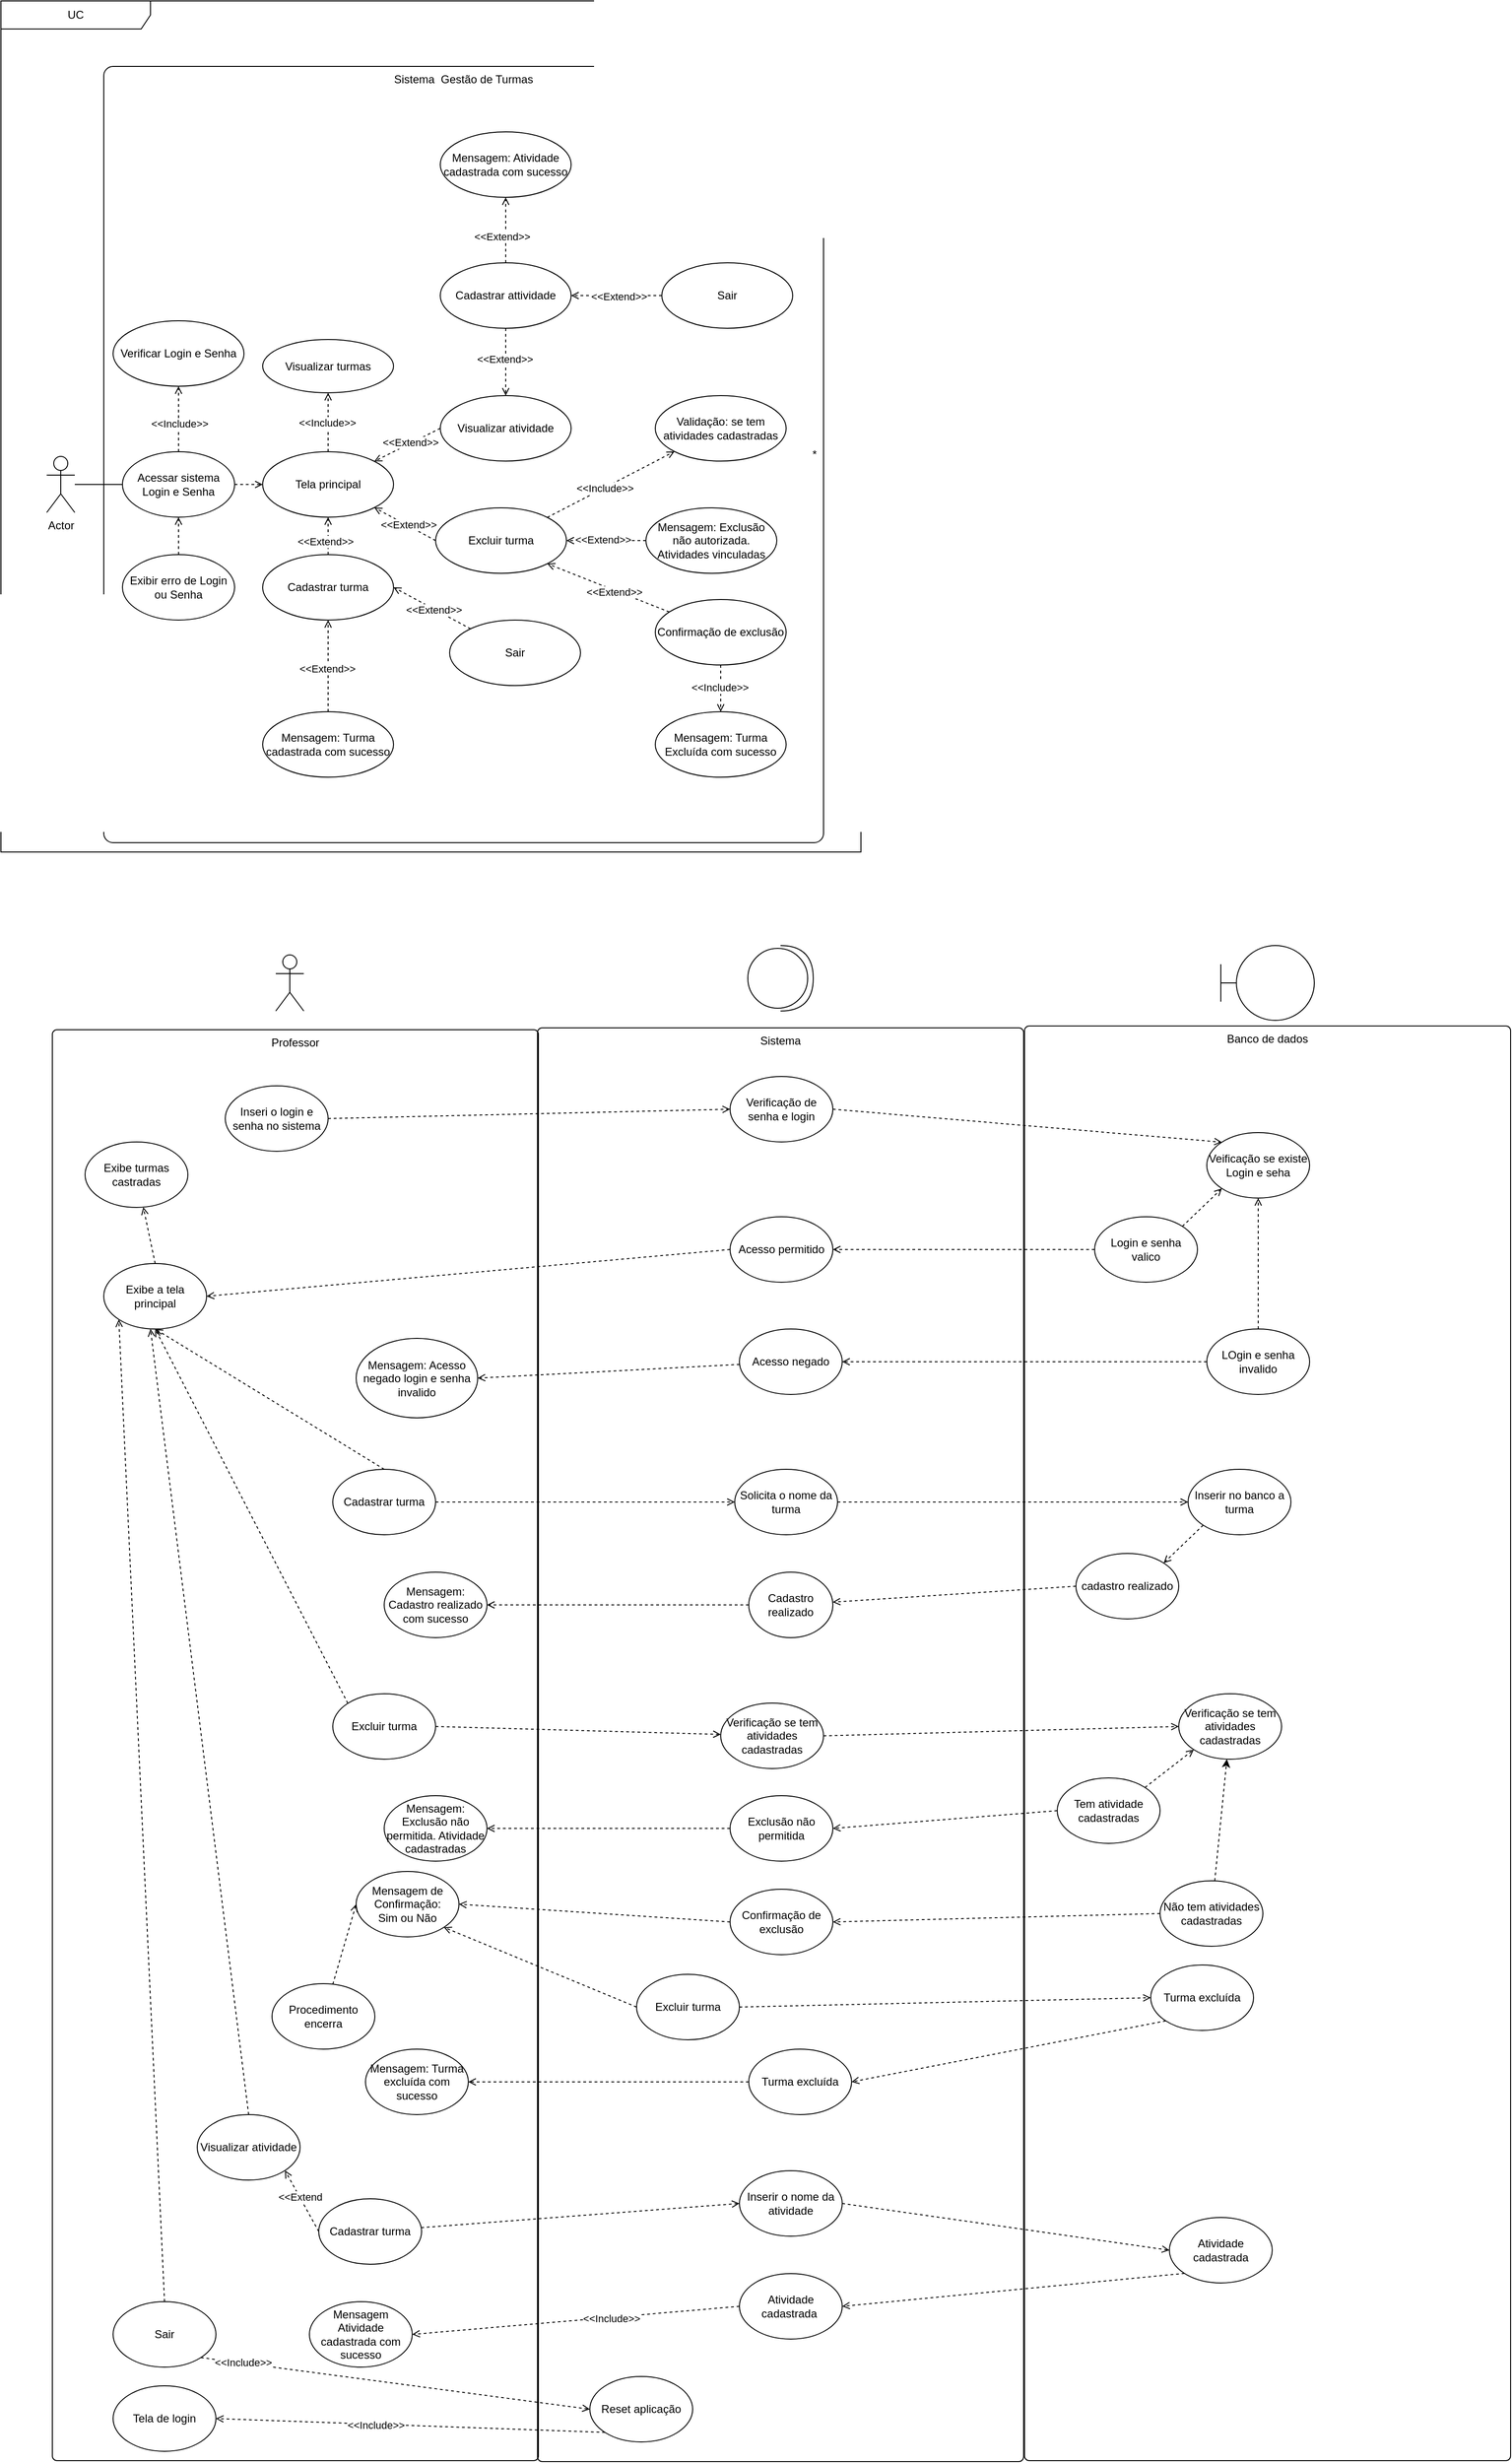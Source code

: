 <mxfile version="22.0.8" type="github">
  <diagram name="Página-1" id="u7Hc6gyW03ZUjITDWTW7">
    <mxGraphModel dx="1744" dy="2063" grid="1" gridSize="10" guides="1" tooltips="1" connect="1" arrows="1" fold="1" page="1" pageScale="1" pageWidth="827" pageHeight="1169" math="0" shadow="0">
      <root>
        <mxCell id="0" />
        <mxCell id="1" parent="0" />
        <mxCell id="E1CkLe8LOyWxwI6NriA1-34" style="edgeStyle=orthogonalEdgeStyle;rounded=0;orthogonalLoop=1;jettySize=auto;html=1;entryX=0;entryY=0.5;entryDx=0;entryDy=0;endArrow=none;endFill=0;" edge="1" parent="1" source="IyL5t4ntoVlGi_UBxoxS-1" target="IyL5t4ntoVlGi_UBxoxS-2">
          <mxGeometry relative="1" as="geometry" />
        </mxCell>
        <mxCell id="IyL5t4ntoVlGi_UBxoxS-1" value="Actor" style="shape=umlActor;verticalLabelPosition=bottom;verticalAlign=top;html=1;outlineConnect=0;" parent="1" vertex="1">
          <mxGeometry x="169" y="157" width="30" height="60" as="geometry" />
        </mxCell>
        <mxCell id="IyL5t4ntoVlGi_UBxoxS-4" style="rounded=0;orthogonalLoop=1;jettySize=auto;html=1;exitX=1;exitY=0.5;exitDx=0;exitDy=0;entryX=0;entryY=0.5;entryDx=0;entryDy=0;endArrow=open;endFill=0;dashed=1;" parent="1" source="IyL5t4ntoVlGi_UBxoxS-2" target="IyL5t4ntoVlGi_UBxoxS-3" edge="1">
          <mxGeometry relative="1" as="geometry" />
        </mxCell>
        <mxCell id="E1CkLe8LOyWxwI6NriA1-29" style="rounded=0;orthogonalLoop=1;jettySize=auto;html=1;exitX=0.5;exitY=0;exitDx=0;exitDy=0;entryX=0.5;entryY=1;entryDx=0;entryDy=0;dashed=1;endArrow=open;endFill=0;" edge="1" parent="1" source="IyL5t4ntoVlGi_UBxoxS-2" target="E1CkLe8LOyWxwI6NriA1-28">
          <mxGeometry relative="1" as="geometry" />
        </mxCell>
        <mxCell id="E1CkLe8LOyWxwI6NriA1-30" value="&amp;lt;&amp;lt;Include&amp;gt;&amp;gt;" style="edgeLabel;html=1;align=center;verticalAlign=middle;resizable=0;points=[];" vertex="1" connectable="0" parent="E1CkLe8LOyWxwI6NriA1-29">
          <mxGeometry x="-0.136" y="-1" relative="1" as="geometry">
            <mxPoint as="offset" />
          </mxGeometry>
        </mxCell>
        <mxCell id="IyL5t4ntoVlGi_UBxoxS-2" value="Acessar sistema&lt;br&gt;Login e Senha" style="ellipse;whiteSpace=wrap;html=1;" parent="1" vertex="1">
          <mxGeometry x="250" y="152" width="120" height="70" as="geometry" />
        </mxCell>
        <mxCell id="IyL5t4ntoVlGi_UBxoxS-6" style="edgeStyle=orthogonalEdgeStyle;rounded=0;orthogonalLoop=1;jettySize=auto;html=1;exitX=0.5;exitY=0;exitDx=0;exitDy=0;entryX=0.5;entryY=1;entryDx=0;entryDy=0;dashed=1;endArrow=open;endFill=0;" parent="1" source="IyL5t4ntoVlGi_UBxoxS-3" target="IyL5t4ntoVlGi_UBxoxS-5" edge="1">
          <mxGeometry relative="1" as="geometry" />
        </mxCell>
        <mxCell id="IyL5t4ntoVlGi_UBxoxS-7" value="&amp;lt;&amp;lt;Include&amp;gt;&amp;gt;" style="edgeLabel;html=1;align=center;verticalAlign=middle;resizable=0;points=[];" parent="IyL5t4ntoVlGi_UBxoxS-6" vertex="1" connectable="0">
          <mxGeometry y="1" relative="1" as="geometry">
            <mxPoint as="offset" />
          </mxGeometry>
        </mxCell>
        <mxCell id="IyL5t4ntoVlGi_UBxoxS-12" style="rounded=0;orthogonalLoop=1;jettySize=auto;html=1;entryX=0.5;entryY=1;entryDx=0;entryDy=0;dashed=1;endArrow=open;endFill=0;" parent="1" source="IyL5t4ntoVlGi_UBxoxS-11" target="IyL5t4ntoVlGi_UBxoxS-3" edge="1">
          <mxGeometry relative="1" as="geometry" />
        </mxCell>
        <mxCell id="IyL5t4ntoVlGi_UBxoxS-13" value="&amp;lt;&amp;lt;Extend&amp;gt;&amp;gt;" style="edgeLabel;html=1;align=center;verticalAlign=middle;resizable=0;points=[];" parent="IyL5t4ntoVlGi_UBxoxS-12" vertex="1" connectable="0">
          <mxGeometry x="-0.311" y="3" relative="1" as="geometry">
            <mxPoint as="offset" />
          </mxGeometry>
        </mxCell>
        <mxCell id="IyL5t4ntoVlGi_UBxoxS-3" value="Tela principal" style="ellipse;whiteSpace=wrap;html=1;" parent="1" vertex="1">
          <mxGeometry x="400" y="152" width="140" height="70" as="geometry" />
        </mxCell>
        <mxCell id="IyL5t4ntoVlGi_UBxoxS-5" value="Visualizar turmas" style="ellipse;whiteSpace=wrap;html=1;" parent="1" vertex="1">
          <mxGeometry x="400" y="32" width="140" height="57" as="geometry" />
        </mxCell>
        <mxCell id="IyL5t4ntoVlGi_UBxoxS-9" style="rounded=0;orthogonalLoop=1;jettySize=auto;html=1;exitX=0;exitY=0.5;exitDx=0;exitDy=0;entryX=1;entryY=0;entryDx=0;entryDy=0;dashed=1;endArrow=open;endFill=0;" parent="1" source="IyL5t4ntoVlGi_UBxoxS-8" target="IyL5t4ntoVlGi_UBxoxS-3" edge="1">
          <mxGeometry relative="1" as="geometry" />
        </mxCell>
        <mxCell id="IyL5t4ntoVlGi_UBxoxS-10" value="&amp;lt;&amp;lt;Extend&amp;gt;&amp;gt;" style="edgeLabel;html=1;align=center;verticalAlign=middle;resizable=0;points=[];" parent="IyL5t4ntoVlGi_UBxoxS-9" vertex="1" connectable="0">
          <mxGeometry x="-0.083" y="-1" relative="1" as="geometry">
            <mxPoint as="offset" />
          </mxGeometry>
        </mxCell>
        <mxCell id="IyL5t4ntoVlGi_UBxoxS-8" value="Visualizar atividade" style="ellipse;whiteSpace=wrap;html=1;" parent="1" vertex="1">
          <mxGeometry x="590" y="92" width="140" height="70" as="geometry" />
        </mxCell>
        <mxCell id="IyL5t4ntoVlGi_UBxoxS-11" value="Cadastrar turma" style="ellipse;whiteSpace=wrap;html=1;" parent="1" vertex="1">
          <mxGeometry x="400" y="262" width="140" height="70" as="geometry" />
        </mxCell>
        <mxCell id="E1CkLe8LOyWxwI6NriA1-26" style="rounded=0;orthogonalLoop=1;jettySize=auto;html=1;exitX=1;exitY=0;exitDx=0;exitDy=0;entryX=0;entryY=1;entryDx=0;entryDy=0;dashed=1;endArrow=open;endFill=0;" edge="1" parent="1" source="IyL5t4ntoVlGi_UBxoxS-14" target="IyL5t4ntoVlGi_UBxoxS-20">
          <mxGeometry relative="1" as="geometry" />
        </mxCell>
        <mxCell id="E1CkLe8LOyWxwI6NriA1-27" value="&amp;lt;&amp;lt;Include&amp;gt;&amp;gt;" style="edgeLabel;html=1;align=center;verticalAlign=middle;resizable=0;points=[];" vertex="1" connectable="0" parent="E1CkLe8LOyWxwI6NriA1-26">
          <mxGeometry x="-0.108" relative="1" as="geometry">
            <mxPoint as="offset" />
          </mxGeometry>
        </mxCell>
        <mxCell id="IyL5t4ntoVlGi_UBxoxS-14" value="Excluir turma" style="ellipse;whiteSpace=wrap;html=1;" parent="1" vertex="1">
          <mxGeometry x="585" y="212" width="140" height="70" as="geometry" />
        </mxCell>
        <mxCell id="IyL5t4ntoVlGi_UBxoxS-15" style="rounded=0;orthogonalLoop=1;jettySize=auto;html=1;exitX=0;exitY=0.5;exitDx=0;exitDy=0;entryX=1;entryY=1;entryDx=0;entryDy=0;dashed=1;endArrow=open;endFill=0;" parent="1" source="IyL5t4ntoVlGi_UBxoxS-14" target="IyL5t4ntoVlGi_UBxoxS-3" edge="1">
          <mxGeometry relative="1" as="geometry">
            <mxPoint x="751" y="292" as="sourcePoint" />
            <mxPoint x="589" y="332" as="targetPoint" />
          </mxGeometry>
        </mxCell>
        <mxCell id="IyL5t4ntoVlGi_UBxoxS-16" value="&amp;lt;&amp;lt;Extend&amp;gt;&amp;gt;" style="edgeLabel;html=1;align=center;verticalAlign=middle;resizable=0;points=[];" parent="IyL5t4ntoVlGi_UBxoxS-15" vertex="1" connectable="0">
          <mxGeometry x="-0.083" y="-1" relative="1" as="geometry">
            <mxPoint as="offset" />
          </mxGeometry>
        </mxCell>
        <mxCell id="IyL5t4ntoVlGi_UBxoxS-17" value="Cadastrar attividade" style="ellipse;whiteSpace=wrap;html=1;" parent="1" vertex="1">
          <mxGeometry x="590" y="-50" width="140" height="70" as="geometry" />
        </mxCell>
        <mxCell id="IyL5t4ntoVlGi_UBxoxS-18" style="rounded=0;orthogonalLoop=1;jettySize=auto;html=1;exitX=0.5;exitY=1;exitDx=0;exitDy=0;entryX=0.5;entryY=0;entryDx=0;entryDy=0;dashed=1;endArrow=open;endFill=0;" parent="1" source="IyL5t4ntoVlGi_UBxoxS-17" target="IyL5t4ntoVlGi_UBxoxS-8" edge="1">
          <mxGeometry relative="1" as="geometry">
            <mxPoint x="861" y="152" as="sourcePoint" />
            <mxPoint x="720" y="207" as="targetPoint" />
          </mxGeometry>
        </mxCell>
        <mxCell id="IyL5t4ntoVlGi_UBxoxS-19" value="&amp;lt;&amp;lt;Extend&amp;gt;&amp;gt;" style="edgeLabel;html=1;align=center;verticalAlign=middle;resizable=0;points=[];" parent="IyL5t4ntoVlGi_UBxoxS-18" vertex="1" connectable="0">
          <mxGeometry x="-0.083" y="-1" relative="1" as="geometry">
            <mxPoint as="offset" />
          </mxGeometry>
        </mxCell>
        <mxCell id="IyL5t4ntoVlGi_UBxoxS-20" value="Validação: se tem atividades cadastradas" style="ellipse;whiteSpace=wrap;html=1;" parent="1" vertex="1">
          <mxGeometry x="820" y="92" width="140" height="70" as="geometry" />
        </mxCell>
        <mxCell id="IyL5t4ntoVlGi_UBxoxS-24" style="rounded=0;orthogonalLoop=1;jettySize=auto;html=1;exitX=0;exitY=0.5;exitDx=0;exitDy=0;entryX=1;entryY=0.5;entryDx=0;entryDy=0;dashed=1;endArrow=open;endFill=0;" parent="1" source="IyL5t4ntoVlGi_UBxoxS-23" target="IyL5t4ntoVlGi_UBxoxS-14" edge="1">
          <mxGeometry relative="1" as="geometry" />
        </mxCell>
        <mxCell id="IyL5t4ntoVlGi_UBxoxS-25" value="&amp;lt;&amp;lt;Extend&amp;gt;&amp;gt;" style="edgeLabel;html=1;align=center;verticalAlign=middle;resizable=0;points=[];" parent="IyL5t4ntoVlGi_UBxoxS-24" vertex="1" connectable="0">
          <mxGeometry x="0.091" y="-1" relative="1" as="geometry">
            <mxPoint as="offset" />
          </mxGeometry>
        </mxCell>
        <mxCell id="IyL5t4ntoVlGi_UBxoxS-23" value="Mensagem: Exclusão não autorizada. Atividades vinculadas" style="ellipse;whiteSpace=wrap;html=1;" parent="1" vertex="1">
          <mxGeometry x="810" y="212" width="140" height="70" as="geometry" />
        </mxCell>
        <mxCell id="IyL5t4ntoVlGi_UBxoxS-27" style="rounded=0;orthogonalLoop=1;jettySize=auto;html=1;entryX=1;entryY=1;entryDx=0;entryDy=0;dashed=1;endArrow=open;endFill=0;" parent="1" source="IyL5t4ntoVlGi_UBxoxS-26" target="IyL5t4ntoVlGi_UBxoxS-14" edge="1">
          <mxGeometry relative="1" as="geometry" />
        </mxCell>
        <mxCell id="IyL5t4ntoVlGi_UBxoxS-28" value="&amp;lt;&amp;lt;Extend&amp;gt;&amp;gt;" style="edgeLabel;html=1;align=center;verticalAlign=middle;resizable=0;points=[];" parent="IyL5t4ntoVlGi_UBxoxS-27" vertex="1" connectable="0">
          <mxGeometry x="-0.11" y="2" relative="1" as="geometry">
            <mxPoint as="offset" />
          </mxGeometry>
        </mxCell>
        <mxCell id="E1CkLe8LOyWxwI6NriA1-22" style="rounded=0;orthogonalLoop=1;jettySize=auto;html=1;exitX=0.5;exitY=1;exitDx=0;exitDy=0;entryX=0.5;entryY=0;entryDx=0;entryDy=0;dashed=1;endArrow=open;endFill=0;" edge="1" parent="1" source="IyL5t4ntoVlGi_UBxoxS-26" target="E1CkLe8LOyWxwI6NriA1-21">
          <mxGeometry relative="1" as="geometry" />
        </mxCell>
        <mxCell id="E1CkLe8LOyWxwI6NriA1-23" value="&amp;lt;&amp;lt;Include&amp;gt;&amp;gt;" style="edgeLabel;html=1;align=center;verticalAlign=middle;resizable=0;points=[];" vertex="1" connectable="0" parent="E1CkLe8LOyWxwI6NriA1-22">
          <mxGeometry x="-0.069" y="-1" relative="1" as="geometry">
            <mxPoint as="offset" />
          </mxGeometry>
        </mxCell>
        <mxCell id="IyL5t4ntoVlGi_UBxoxS-26" value="Confirmação de exclusão" style="ellipse;whiteSpace=wrap;html=1;" parent="1" vertex="1">
          <mxGeometry x="820" y="310" width="140" height="70" as="geometry" />
        </mxCell>
        <mxCell id="IyL5t4ntoVlGi_UBxoxS-29" value="Professor" style="html=1;align=center;verticalAlign=top;rounded=1;absoluteArcSize=1;arcSize=10;dashed=0;whiteSpace=wrap;gradientColor=none;fillColor=none;" parent="1" vertex="1">
          <mxGeometry x="175" y="770" width="520" height="1530" as="geometry" />
        </mxCell>
        <mxCell id="IyL5t4ntoVlGi_UBxoxS-30" value="Sistema" style="html=1;align=center;verticalAlign=top;rounded=1;absoluteArcSize=1;arcSize=10;dashed=0;whiteSpace=wrap;gradientColor=none;fillColor=none;" parent="1" vertex="1">
          <mxGeometry x="694" y="768" width="520" height="1533" as="geometry" />
        </mxCell>
        <mxCell id="IyL5t4ntoVlGi_UBxoxS-31" value="Banco de dados" style="html=1;align=center;verticalAlign=top;rounded=1;absoluteArcSize=1;arcSize=10;dashed=0;whiteSpace=wrap;gradientColor=none;fillColor=none;" parent="1" vertex="1">
          <mxGeometry x="1215" y="766" width="520" height="1534" as="geometry" />
        </mxCell>
        <mxCell id="IyL5t4ntoVlGi_UBxoxS-35" style="rounded=0;orthogonalLoop=1;jettySize=auto;html=1;exitX=1;exitY=0.5;exitDx=0;exitDy=0;entryX=0;entryY=0.5;entryDx=0;entryDy=0;endArrow=open;endFill=0;dashed=1;" parent="1" source="IyL5t4ntoVlGi_UBxoxS-32" target="IyL5t4ntoVlGi_UBxoxS-33" edge="1">
          <mxGeometry relative="1" as="geometry" />
        </mxCell>
        <mxCell id="IyL5t4ntoVlGi_UBxoxS-32" value="Inseri o login e senha no sistema" style="ellipse;whiteSpace=wrap;html=1;" parent="1" vertex="1">
          <mxGeometry x="360" y="830" width="110" height="70" as="geometry" />
        </mxCell>
        <mxCell id="IyL5t4ntoVlGi_UBxoxS-36" style="rounded=0;orthogonalLoop=1;jettySize=auto;html=1;exitX=1;exitY=0.5;exitDx=0;exitDy=0;entryX=0;entryY=0;entryDx=0;entryDy=0;dashed=1;endArrow=open;endFill=0;" parent="1" source="IyL5t4ntoVlGi_UBxoxS-33" target="IyL5t4ntoVlGi_UBxoxS-34" edge="1">
          <mxGeometry relative="1" as="geometry" />
        </mxCell>
        <mxCell id="IyL5t4ntoVlGi_UBxoxS-33" value="Verificação de senha e login" style="ellipse;whiteSpace=wrap;html=1;" parent="1" vertex="1">
          <mxGeometry x="900" y="820" width="110" height="70" as="geometry" />
        </mxCell>
        <mxCell id="IyL5t4ntoVlGi_UBxoxS-38" style="rounded=0;orthogonalLoop=1;jettySize=auto;html=1;exitX=0;exitY=0.5;exitDx=0;exitDy=0;entryX=1;entryY=0.5;entryDx=0;entryDy=0;dashed=1;endArrow=open;endFill=0;" parent="1" source="IyL5t4ntoVlGi_UBxoxS-41" target="IyL5t4ntoVlGi_UBxoxS-37" edge="1">
          <mxGeometry relative="1" as="geometry" />
        </mxCell>
        <mxCell id="IyL5t4ntoVlGi_UBxoxS-34" value="Veificação se existe Login e seha" style="ellipse;whiteSpace=wrap;html=1;" parent="1" vertex="1">
          <mxGeometry x="1410" y="880" width="110" height="70" as="geometry" />
        </mxCell>
        <mxCell id="IyL5t4ntoVlGi_UBxoxS-40" style="rounded=0;orthogonalLoop=1;jettySize=auto;html=1;exitX=0;exitY=0.5;exitDx=0;exitDy=0;entryX=1;entryY=0.5;entryDx=0;entryDy=0;dashed=1;endArrow=open;endFill=0;" parent="1" source="IyL5t4ntoVlGi_UBxoxS-37" target="IyL5t4ntoVlGi_UBxoxS-39" edge="1">
          <mxGeometry relative="1" as="geometry" />
        </mxCell>
        <mxCell id="IyL5t4ntoVlGi_UBxoxS-37" value="Acesso permitido" style="ellipse;whiteSpace=wrap;html=1;" parent="1" vertex="1">
          <mxGeometry x="900" y="970" width="110" height="70" as="geometry" />
        </mxCell>
        <mxCell id="IyL5t4ntoVlGi_UBxoxS-53" style="rounded=0;orthogonalLoop=1;jettySize=auto;html=1;exitX=0.5;exitY=0;exitDx=0;exitDy=0;dashed=1;endArrow=open;endFill=0;" parent="1" source="IyL5t4ntoVlGi_UBxoxS-39" target="IyL5t4ntoVlGi_UBxoxS-52" edge="1">
          <mxGeometry relative="1" as="geometry" />
        </mxCell>
        <mxCell id="IyL5t4ntoVlGi_UBxoxS-39" value="Exibe a tela principal&lt;br&gt;" style="ellipse;whiteSpace=wrap;html=1;" parent="1" vertex="1">
          <mxGeometry x="230" y="1020" width="110" height="70" as="geometry" />
        </mxCell>
        <mxCell id="IyL5t4ntoVlGi_UBxoxS-44" style="rounded=0;orthogonalLoop=1;jettySize=auto;html=1;exitX=1;exitY=0;exitDx=0;exitDy=0;entryX=0;entryY=1;entryDx=0;entryDy=0;dashed=1;endArrow=open;endFill=0;" parent="1" source="IyL5t4ntoVlGi_UBxoxS-41" target="IyL5t4ntoVlGi_UBxoxS-34" edge="1">
          <mxGeometry relative="1" as="geometry" />
        </mxCell>
        <mxCell id="IyL5t4ntoVlGi_UBxoxS-41" value="Login e senha valico" style="ellipse;whiteSpace=wrap;html=1;" parent="1" vertex="1">
          <mxGeometry x="1290" y="970" width="110" height="70" as="geometry" />
        </mxCell>
        <mxCell id="IyL5t4ntoVlGi_UBxoxS-43" style="rounded=0;orthogonalLoop=1;jettySize=auto;html=1;entryX=0.5;entryY=1;entryDx=0;entryDy=0;endArrow=open;endFill=0;dashed=1;" parent="1" source="IyL5t4ntoVlGi_UBxoxS-42" target="IyL5t4ntoVlGi_UBxoxS-34" edge="1">
          <mxGeometry relative="1" as="geometry" />
        </mxCell>
        <mxCell id="IyL5t4ntoVlGi_UBxoxS-46" style="rounded=0;orthogonalLoop=1;jettySize=auto;html=1;exitX=0;exitY=0.5;exitDx=0;exitDy=0;entryX=1;entryY=0.5;entryDx=0;entryDy=0;dashed=1;endArrow=open;endFill=0;" parent="1" source="IyL5t4ntoVlGi_UBxoxS-42" target="IyL5t4ntoVlGi_UBxoxS-45" edge="1">
          <mxGeometry relative="1" as="geometry" />
        </mxCell>
        <mxCell id="IyL5t4ntoVlGi_UBxoxS-42" value="LOgin e senha invalido" style="ellipse;whiteSpace=wrap;html=1;" parent="1" vertex="1">
          <mxGeometry x="1410" y="1090" width="110" height="70" as="geometry" />
        </mxCell>
        <mxCell id="IyL5t4ntoVlGi_UBxoxS-48" style="rounded=0;orthogonalLoop=1;jettySize=auto;html=1;entryX=1;entryY=0.5;entryDx=0;entryDy=0;endArrow=open;endFill=0;dashed=1;" parent="1" source="IyL5t4ntoVlGi_UBxoxS-45" target="IyL5t4ntoVlGi_UBxoxS-47" edge="1">
          <mxGeometry relative="1" as="geometry" />
        </mxCell>
        <mxCell id="IyL5t4ntoVlGi_UBxoxS-45" value="Acesso negado" style="ellipse;whiteSpace=wrap;html=1;" parent="1" vertex="1">
          <mxGeometry x="910" y="1090" width="110" height="70" as="geometry" />
        </mxCell>
        <mxCell id="IyL5t4ntoVlGi_UBxoxS-47" value="Mensagem: Acesso negado login e senha invalido" style="ellipse;whiteSpace=wrap;html=1;" parent="1" vertex="1">
          <mxGeometry x="500" y="1100" width="130" height="85" as="geometry" />
        </mxCell>
        <mxCell id="IyL5t4ntoVlGi_UBxoxS-51" style="rounded=0;orthogonalLoop=1;jettySize=auto;html=1;exitX=0.5;exitY=0;exitDx=0;exitDy=0;entryX=0.5;entryY=1;entryDx=0;entryDy=0;dashed=1;endArrow=open;endFill=0;" parent="1" source="IyL5t4ntoVlGi_UBxoxS-49" target="IyL5t4ntoVlGi_UBxoxS-39" edge="1">
          <mxGeometry relative="1" as="geometry" />
        </mxCell>
        <mxCell id="IyL5t4ntoVlGi_UBxoxS-56" style="rounded=0;orthogonalLoop=1;jettySize=auto;html=1;exitX=1;exitY=0.5;exitDx=0;exitDy=0;entryX=0;entryY=0.5;entryDx=0;entryDy=0;dashed=1;endArrow=open;endFill=0;" parent="1" source="IyL5t4ntoVlGi_UBxoxS-49" target="IyL5t4ntoVlGi_UBxoxS-54" edge="1">
          <mxGeometry relative="1" as="geometry" />
        </mxCell>
        <mxCell id="IyL5t4ntoVlGi_UBxoxS-49" value="Cadastrar turma" style="ellipse;whiteSpace=wrap;html=1;" parent="1" vertex="1">
          <mxGeometry x="475" y="1240" width="110" height="70" as="geometry" />
        </mxCell>
        <mxCell id="IyL5t4ntoVlGi_UBxoxS-52" value="Exibe turmas castradas" style="ellipse;whiteSpace=wrap;html=1;" parent="1" vertex="1">
          <mxGeometry x="210" y="890" width="110" height="70" as="geometry" />
        </mxCell>
        <mxCell id="IyL5t4ntoVlGi_UBxoxS-57" style="rounded=0;orthogonalLoop=1;jettySize=auto;html=1;entryX=0;entryY=0.5;entryDx=0;entryDy=0;endArrow=open;endFill=0;dashed=1;" parent="1" source="IyL5t4ntoVlGi_UBxoxS-54" target="IyL5t4ntoVlGi_UBxoxS-55" edge="1">
          <mxGeometry relative="1" as="geometry" />
        </mxCell>
        <mxCell id="IyL5t4ntoVlGi_UBxoxS-54" value="Solicita o nome da turma" style="ellipse;whiteSpace=wrap;html=1;" parent="1" vertex="1">
          <mxGeometry x="905" y="1240" width="110" height="70" as="geometry" />
        </mxCell>
        <mxCell id="IyL5t4ntoVlGi_UBxoxS-60" style="rounded=0;orthogonalLoop=1;jettySize=auto;html=1;exitX=0;exitY=1;exitDx=0;exitDy=0;entryX=1;entryY=0;entryDx=0;entryDy=0;endArrow=open;endFill=0;dashed=1;" parent="1" source="IyL5t4ntoVlGi_UBxoxS-55" target="IyL5t4ntoVlGi_UBxoxS-58" edge="1">
          <mxGeometry relative="1" as="geometry" />
        </mxCell>
        <mxCell id="IyL5t4ntoVlGi_UBxoxS-55" value="Inserir no banco a turma" style="ellipse;whiteSpace=wrap;html=1;" parent="1" vertex="1">
          <mxGeometry x="1390" y="1240" width="110" height="70" as="geometry" />
        </mxCell>
        <mxCell id="IyL5t4ntoVlGi_UBxoxS-62" style="rounded=0;orthogonalLoop=1;jettySize=auto;html=1;exitX=0;exitY=0.5;exitDx=0;exitDy=0;dashed=1;endArrow=open;endFill=0;" parent="1" source="IyL5t4ntoVlGi_UBxoxS-58" target="IyL5t4ntoVlGi_UBxoxS-61" edge="1">
          <mxGeometry relative="1" as="geometry" />
        </mxCell>
        <mxCell id="IyL5t4ntoVlGi_UBxoxS-58" value="cadastro realizado" style="ellipse;whiteSpace=wrap;html=1;" parent="1" vertex="1">
          <mxGeometry x="1270" y="1330" width="110" height="70" as="geometry" />
        </mxCell>
        <mxCell id="IyL5t4ntoVlGi_UBxoxS-64" style="rounded=0;orthogonalLoop=1;jettySize=auto;html=1;entryX=1;entryY=0.5;entryDx=0;entryDy=0;dashed=1;endArrow=open;endFill=0;" parent="1" source="IyL5t4ntoVlGi_UBxoxS-61" target="IyL5t4ntoVlGi_UBxoxS-63" edge="1">
          <mxGeometry relative="1" as="geometry" />
        </mxCell>
        <mxCell id="IyL5t4ntoVlGi_UBxoxS-61" value="Cadastro realizado" style="ellipse;whiteSpace=wrap;html=1;" parent="1" vertex="1">
          <mxGeometry x="920" y="1350" width="90" height="70" as="geometry" />
        </mxCell>
        <mxCell id="IyL5t4ntoVlGi_UBxoxS-63" value="Mensagem: Cadastro realizado com sucesso" style="ellipse;whiteSpace=wrap;html=1;" parent="1" vertex="1">
          <mxGeometry x="530" y="1350" width="110" height="70" as="geometry" />
        </mxCell>
        <mxCell id="IyL5t4ntoVlGi_UBxoxS-66" style="rounded=0;orthogonalLoop=1;jettySize=auto;html=1;exitX=0;exitY=0;exitDx=0;exitDy=0;entryX=0.5;entryY=1;entryDx=0;entryDy=0;dashed=1;endArrow=open;endFill=0;" parent="1" source="IyL5t4ntoVlGi_UBxoxS-65" target="IyL5t4ntoVlGi_UBxoxS-39" edge="1">
          <mxGeometry relative="1" as="geometry" />
        </mxCell>
        <mxCell id="IyL5t4ntoVlGi_UBxoxS-69" style="rounded=0;orthogonalLoop=1;jettySize=auto;html=1;exitX=1;exitY=0.5;exitDx=0;exitDy=0;dashed=1;endArrow=open;endFill=0;" parent="1" source="IyL5t4ntoVlGi_UBxoxS-65" target="IyL5t4ntoVlGi_UBxoxS-68" edge="1">
          <mxGeometry relative="1" as="geometry" />
        </mxCell>
        <mxCell id="IyL5t4ntoVlGi_UBxoxS-65" value="Excluir turma" style="ellipse;whiteSpace=wrap;html=1;" parent="1" vertex="1">
          <mxGeometry x="475" y="1480" width="110" height="70" as="geometry" />
        </mxCell>
        <mxCell id="IyL5t4ntoVlGi_UBxoxS-72" style="rounded=0;orthogonalLoop=1;jettySize=auto;html=1;exitX=1;exitY=0.5;exitDx=0;exitDy=0;entryX=0;entryY=0.5;entryDx=0;entryDy=0;dashed=1;endArrow=open;endFill=0;" parent="1" source="IyL5t4ntoVlGi_UBxoxS-68" target="IyL5t4ntoVlGi_UBxoxS-71" edge="1">
          <mxGeometry relative="1" as="geometry" />
        </mxCell>
        <mxCell id="IyL5t4ntoVlGi_UBxoxS-68" value="Verificação se tem atividades cadastradas" style="ellipse;whiteSpace=wrap;html=1;" parent="1" vertex="1">
          <mxGeometry x="890" y="1490" width="110" height="70" as="geometry" />
        </mxCell>
        <mxCell id="IyL5t4ntoVlGi_UBxoxS-71" value="Verificação se tem atividades cadastradas" style="ellipse;whiteSpace=wrap;html=1;" parent="1" vertex="1">
          <mxGeometry x="1380" y="1480" width="110" height="70" as="geometry" />
        </mxCell>
        <mxCell id="IyL5t4ntoVlGi_UBxoxS-77" style="rounded=0;orthogonalLoop=1;jettySize=auto;html=1;dashed=1;" parent="1" source="IyL5t4ntoVlGi_UBxoxS-73" target="IyL5t4ntoVlGi_UBxoxS-71" edge="1">
          <mxGeometry relative="1" as="geometry" />
        </mxCell>
        <mxCell id="IyL5t4ntoVlGi_UBxoxS-83" style="rounded=0;orthogonalLoop=1;jettySize=auto;html=1;exitX=0;exitY=0.5;exitDx=0;exitDy=0;entryX=1;entryY=0.5;entryDx=0;entryDy=0;dashed=1;endArrow=open;endFill=0;" parent="1" source="IyL5t4ntoVlGi_UBxoxS-73" target="IyL5t4ntoVlGi_UBxoxS-82" edge="1">
          <mxGeometry relative="1" as="geometry" />
        </mxCell>
        <mxCell id="IyL5t4ntoVlGi_UBxoxS-73" value="Não tem atividades cadastradas" style="ellipse;whiteSpace=wrap;html=1;" parent="1" vertex="1">
          <mxGeometry x="1360" y="1680" width="110" height="70" as="geometry" />
        </mxCell>
        <mxCell id="IyL5t4ntoVlGi_UBxoxS-76" style="rounded=0;orthogonalLoop=1;jettySize=auto;html=1;exitX=1;exitY=0;exitDx=0;exitDy=0;entryX=0;entryY=1;entryDx=0;entryDy=0;dashed=1;endArrow=open;endFill=0;" parent="1" source="IyL5t4ntoVlGi_UBxoxS-74" target="IyL5t4ntoVlGi_UBxoxS-71" edge="1">
          <mxGeometry relative="1" as="geometry" />
        </mxCell>
        <mxCell id="IyL5t4ntoVlGi_UBxoxS-79" style="rounded=0;orthogonalLoop=1;jettySize=auto;html=1;exitX=0;exitY=0.5;exitDx=0;exitDy=0;entryX=1;entryY=0.5;entryDx=0;entryDy=0;dashed=1;endArrow=open;endFill=0;" parent="1" source="IyL5t4ntoVlGi_UBxoxS-74" target="IyL5t4ntoVlGi_UBxoxS-78" edge="1">
          <mxGeometry relative="1" as="geometry" />
        </mxCell>
        <mxCell id="IyL5t4ntoVlGi_UBxoxS-74" value="Tem atividade cadastradas" style="ellipse;whiteSpace=wrap;html=1;" parent="1" vertex="1">
          <mxGeometry x="1250" y="1570" width="110" height="70" as="geometry" />
        </mxCell>
        <mxCell id="IyL5t4ntoVlGi_UBxoxS-81" style="rounded=0;orthogonalLoop=1;jettySize=auto;html=1;exitX=0;exitY=0.5;exitDx=0;exitDy=0;entryX=1;entryY=0.5;entryDx=0;entryDy=0;dashed=1;endArrow=open;endFill=0;" parent="1" source="IyL5t4ntoVlGi_UBxoxS-78" target="IyL5t4ntoVlGi_UBxoxS-80" edge="1">
          <mxGeometry relative="1" as="geometry" />
        </mxCell>
        <mxCell id="IyL5t4ntoVlGi_UBxoxS-78" value="Exclusão não permitida" style="ellipse;whiteSpace=wrap;html=1;" parent="1" vertex="1">
          <mxGeometry x="900" y="1589" width="110" height="70" as="geometry" />
        </mxCell>
        <mxCell id="IyL5t4ntoVlGi_UBxoxS-80" value="Mensagem: Exclusão não permitida. Atividade cadastradas" style="ellipse;whiteSpace=wrap;html=1;" parent="1" vertex="1">
          <mxGeometry x="530" y="1589" width="110" height="70" as="geometry" />
        </mxCell>
        <mxCell id="IyL5t4ntoVlGi_UBxoxS-98" style="rounded=0;orthogonalLoop=1;jettySize=auto;html=1;exitX=0;exitY=0.5;exitDx=0;exitDy=0;entryX=1;entryY=0.5;entryDx=0;entryDy=0;dashed=1;endArrow=open;endFill=0;" parent="1" source="IyL5t4ntoVlGi_UBxoxS-82" target="IyL5t4ntoVlGi_UBxoxS-84" edge="1">
          <mxGeometry relative="1" as="geometry" />
        </mxCell>
        <mxCell id="IyL5t4ntoVlGi_UBxoxS-82" value="Confirmação de exclusão" style="ellipse;whiteSpace=wrap;html=1;" parent="1" vertex="1">
          <mxGeometry x="900" y="1689" width="110" height="70" as="geometry" />
        </mxCell>
        <mxCell id="IyL5t4ntoVlGi_UBxoxS-84" value="Mensagem de Confirmação:&lt;br&gt;Sim ou Não" style="ellipse;whiteSpace=wrap;html=1;" parent="1" vertex="1">
          <mxGeometry x="500" y="1670" width="110" height="70" as="geometry" />
        </mxCell>
        <mxCell id="IyL5t4ntoVlGi_UBxoxS-87" style="rounded=0;orthogonalLoop=1;jettySize=auto;html=1;entryX=0;entryY=0.5;entryDx=0;entryDy=0;endArrow=open;endFill=0;dashed=1;" parent="1" source="IyL5t4ntoVlGi_UBxoxS-86" target="IyL5t4ntoVlGi_UBxoxS-84" edge="1">
          <mxGeometry relative="1" as="geometry" />
        </mxCell>
        <mxCell id="IyL5t4ntoVlGi_UBxoxS-86" value="Procedimento encerra" style="ellipse;whiteSpace=wrap;html=1;" parent="1" vertex="1">
          <mxGeometry x="410" y="1790" width="110" height="70" as="geometry" />
        </mxCell>
        <mxCell id="IyL5t4ntoVlGi_UBxoxS-93" style="rounded=0;orthogonalLoop=1;jettySize=auto;html=1;exitX=1;exitY=0.5;exitDx=0;exitDy=0;entryX=0;entryY=0.5;entryDx=0;entryDy=0;dashed=1;endArrow=open;endFill=0;" parent="1" source="IyL5t4ntoVlGi_UBxoxS-88" target="IyL5t4ntoVlGi_UBxoxS-91" edge="1">
          <mxGeometry relative="1" as="geometry" />
        </mxCell>
        <mxCell id="IyL5t4ntoVlGi_UBxoxS-99" style="rounded=0;orthogonalLoop=1;jettySize=auto;html=1;exitX=0;exitY=0.5;exitDx=0;exitDy=0;entryX=1;entryY=1;entryDx=0;entryDy=0;endArrow=open;endFill=0;dashed=1;" parent="1" source="IyL5t4ntoVlGi_UBxoxS-88" target="IyL5t4ntoVlGi_UBxoxS-84" edge="1">
          <mxGeometry relative="1" as="geometry" />
        </mxCell>
        <mxCell id="IyL5t4ntoVlGi_UBxoxS-88" value="Excluir turma" style="ellipse;whiteSpace=wrap;html=1;" parent="1" vertex="1">
          <mxGeometry x="800" y="1780" width="110" height="70" as="geometry" />
        </mxCell>
        <mxCell id="IyL5t4ntoVlGi_UBxoxS-95" style="rounded=0;orthogonalLoop=1;jettySize=auto;html=1;exitX=0;exitY=1;exitDx=0;exitDy=0;entryX=1;entryY=0.5;entryDx=0;entryDy=0;endArrow=open;endFill=0;dashed=1;" parent="1" source="IyL5t4ntoVlGi_UBxoxS-91" target="IyL5t4ntoVlGi_UBxoxS-94" edge="1">
          <mxGeometry relative="1" as="geometry" />
        </mxCell>
        <mxCell id="IyL5t4ntoVlGi_UBxoxS-91" value="Turma excluída" style="ellipse;whiteSpace=wrap;html=1;" parent="1" vertex="1">
          <mxGeometry x="1350" y="1770" width="110" height="70" as="geometry" />
        </mxCell>
        <mxCell id="IyL5t4ntoVlGi_UBxoxS-97" style="rounded=0;orthogonalLoop=1;jettySize=auto;html=1;exitX=0;exitY=0.5;exitDx=0;exitDy=0;entryX=1;entryY=0.5;entryDx=0;entryDy=0;dashed=1;endArrow=open;endFill=0;" parent="1" source="IyL5t4ntoVlGi_UBxoxS-94" target="IyL5t4ntoVlGi_UBxoxS-96" edge="1">
          <mxGeometry relative="1" as="geometry" />
        </mxCell>
        <mxCell id="IyL5t4ntoVlGi_UBxoxS-94" value="Turma excluída" style="ellipse;whiteSpace=wrap;html=1;" parent="1" vertex="1">
          <mxGeometry x="920" y="1860" width="110" height="70" as="geometry" />
        </mxCell>
        <mxCell id="IyL5t4ntoVlGi_UBxoxS-96" value="Mensagem: Turma excluída com sucesso" style="ellipse;whiteSpace=wrap;html=1;" parent="1" vertex="1">
          <mxGeometry x="510" y="1860" width="110" height="70" as="geometry" />
        </mxCell>
        <mxCell id="IyL5t4ntoVlGi_UBxoxS-101" style="rounded=0;orthogonalLoop=1;jettySize=auto;html=1;exitX=0.5;exitY=0;exitDx=0;exitDy=0;dashed=1;endArrow=open;endFill=0;" parent="1" source="IyL5t4ntoVlGi_UBxoxS-100" edge="1">
          <mxGeometry relative="1" as="geometry">
            <mxPoint x="280" y="1090.0" as="targetPoint" />
          </mxGeometry>
        </mxCell>
        <mxCell id="IyL5t4ntoVlGi_UBxoxS-100" value="Visualizar atividade" style="ellipse;whiteSpace=wrap;html=1;" parent="1" vertex="1">
          <mxGeometry x="330" y="1930" width="110" height="70" as="geometry" />
        </mxCell>
        <mxCell id="IyL5t4ntoVlGi_UBxoxS-108" style="rounded=0;orthogonalLoop=1;jettySize=auto;html=1;exitX=0;exitY=0.5;exitDx=0;exitDy=0;entryX=1;entryY=1;entryDx=0;entryDy=0;dashed=1;endArrow=open;endFill=0;" parent="1" source="IyL5t4ntoVlGi_UBxoxS-102" target="IyL5t4ntoVlGi_UBxoxS-100" edge="1">
          <mxGeometry relative="1" as="geometry" />
        </mxCell>
        <mxCell id="IyL5t4ntoVlGi_UBxoxS-127" value="&amp;lt;&amp;lt;Extend" style="edgeLabel;html=1;align=center;verticalAlign=middle;resizable=0;points=[];" parent="IyL5t4ntoVlGi_UBxoxS-108" vertex="1" connectable="0">
          <mxGeometry x="0.141" relative="1" as="geometry">
            <mxPoint as="offset" />
          </mxGeometry>
        </mxCell>
        <mxCell id="IyL5t4ntoVlGi_UBxoxS-109" style="rounded=0;orthogonalLoop=1;jettySize=auto;html=1;entryX=0;entryY=0.5;entryDx=0;entryDy=0;dashed=1;endArrow=open;endFill=0;" parent="1" source="IyL5t4ntoVlGi_UBxoxS-102" target="IyL5t4ntoVlGi_UBxoxS-103" edge="1">
          <mxGeometry relative="1" as="geometry" />
        </mxCell>
        <mxCell id="IyL5t4ntoVlGi_UBxoxS-102" value="Cadastrar turma" style="ellipse;whiteSpace=wrap;html=1;" parent="1" vertex="1">
          <mxGeometry x="460" y="2020" width="110" height="70" as="geometry" />
        </mxCell>
        <mxCell id="IyL5t4ntoVlGi_UBxoxS-111" style="rounded=0;orthogonalLoop=1;jettySize=auto;html=1;exitX=1;exitY=0.5;exitDx=0;exitDy=0;entryX=0;entryY=0.5;entryDx=0;entryDy=0;dashed=1;endArrow=open;endFill=0;" parent="1" source="IyL5t4ntoVlGi_UBxoxS-103" target="IyL5t4ntoVlGi_UBxoxS-104" edge="1">
          <mxGeometry relative="1" as="geometry" />
        </mxCell>
        <mxCell id="IyL5t4ntoVlGi_UBxoxS-103" value="Inserir o nome da atividade" style="ellipse;whiteSpace=wrap;html=1;" parent="1" vertex="1">
          <mxGeometry x="910" y="1990" width="110" height="70" as="geometry" />
        </mxCell>
        <mxCell id="IyL5t4ntoVlGi_UBxoxS-112" style="rounded=0;orthogonalLoop=1;jettySize=auto;html=1;exitX=0;exitY=1;exitDx=0;exitDy=0;entryX=1;entryY=0.5;entryDx=0;entryDy=0;endArrow=open;endFill=0;dashed=1;" parent="1" source="IyL5t4ntoVlGi_UBxoxS-104" target="IyL5t4ntoVlGi_UBxoxS-105" edge="1">
          <mxGeometry relative="1" as="geometry" />
        </mxCell>
        <mxCell id="IyL5t4ntoVlGi_UBxoxS-104" value="Atividade cadastrada" style="ellipse;whiteSpace=wrap;html=1;" parent="1" vertex="1">
          <mxGeometry x="1370" y="2040" width="110" height="70" as="geometry" />
        </mxCell>
        <mxCell id="IyL5t4ntoVlGi_UBxoxS-113" style="rounded=0;orthogonalLoop=1;jettySize=auto;html=1;exitX=0;exitY=0.5;exitDx=0;exitDy=0;entryX=1;entryY=0.5;entryDx=0;entryDy=0;dashed=1;endArrow=open;endFill=0;" parent="1" source="IyL5t4ntoVlGi_UBxoxS-105" target="IyL5t4ntoVlGi_UBxoxS-106" edge="1">
          <mxGeometry relative="1" as="geometry" />
        </mxCell>
        <mxCell id="IyL5t4ntoVlGi_UBxoxS-126" value="&amp;lt;&amp;lt;Include&amp;gt;&amp;gt;" style="edgeLabel;html=1;align=center;verticalAlign=middle;resizable=0;points=[];" parent="IyL5t4ntoVlGi_UBxoxS-113" vertex="1" connectable="0">
          <mxGeometry x="-0.216" y="1" relative="1" as="geometry">
            <mxPoint as="offset" />
          </mxGeometry>
        </mxCell>
        <mxCell id="IyL5t4ntoVlGi_UBxoxS-105" value="Atividade cadastrada&amp;nbsp;" style="ellipse;whiteSpace=wrap;html=1;" parent="1" vertex="1">
          <mxGeometry x="910" y="2100" width="110" height="70" as="geometry" />
        </mxCell>
        <mxCell id="IyL5t4ntoVlGi_UBxoxS-106" value="Mensagem Atividade cadastrada com sucesso" style="ellipse;whiteSpace=wrap;html=1;" parent="1" vertex="1">
          <mxGeometry x="450" y="2130" width="110" height="70" as="geometry" />
        </mxCell>
        <mxCell id="IyL5t4ntoVlGi_UBxoxS-114" value="" style="shape=umlActor;verticalLabelPosition=bottom;verticalAlign=top;html=1;" parent="1" vertex="1">
          <mxGeometry x="414" y="690" width="30" height="60" as="geometry" />
        </mxCell>
        <mxCell id="IyL5t4ntoVlGi_UBxoxS-115" value="" style="shape=providedRequiredInterface;html=1;verticalLabelPosition=bottom;sketch=0;" parent="1" vertex="1">
          <mxGeometry x="919" y="680" width="70" height="70" as="geometry" />
        </mxCell>
        <mxCell id="IyL5t4ntoVlGi_UBxoxS-116" value="" style="shape=umlBoundary;whiteSpace=wrap;html=1;" parent="1" vertex="1">
          <mxGeometry x="1425" y="680" width="100" height="80" as="geometry" />
        </mxCell>
        <mxCell id="IyL5t4ntoVlGi_UBxoxS-118" style="rounded=0;orthogonalLoop=1;jettySize=auto;html=1;exitX=0.5;exitY=0;exitDx=0;exitDy=0;entryX=0;entryY=1;entryDx=0;entryDy=0;dashed=1;endArrow=open;endFill=0;" parent="1" source="IyL5t4ntoVlGi_UBxoxS-117" target="IyL5t4ntoVlGi_UBxoxS-39" edge="1">
          <mxGeometry relative="1" as="geometry" />
        </mxCell>
        <mxCell id="IyL5t4ntoVlGi_UBxoxS-122" style="rounded=0;orthogonalLoop=1;jettySize=auto;html=1;exitX=1;exitY=1;exitDx=0;exitDy=0;entryX=0;entryY=0.5;entryDx=0;entryDy=0;dashed=1;endArrow=open;endFill=0;" parent="1" source="IyL5t4ntoVlGi_UBxoxS-117" target="IyL5t4ntoVlGi_UBxoxS-119" edge="1">
          <mxGeometry relative="1" as="geometry" />
        </mxCell>
        <mxCell id="IyL5t4ntoVlGi_UBxoxS-125" value="&amp;lt;&amp;lt;Include&amp;gt;&amp;gt;" style="edgeLabel;html=1;align=center;verticalAlign=middle;resizable=0;points=[];" parent="IyL5t4ntoVlGi_UBxoxS-122" vertex="1" connectable="0">
          <mxGeometry x="-0.786" y="1" relative="1" as="geometry">
            <mxPoint as="offset" />
          </mxGeometry>
        </mxCell>
        <mxCell id="IyL5t4ntoVlGi_UBxoxS-117" value="Sair" style="ellipse;whiteSpace=wrap;html=1;" parent="1" vertex="1">
          <mxGeometry x="240" y="2130" width="110" height="70" as="geometry" />
        </mxCell>
        <mxCell id="IyL5t4ntoVlGi_UBxoxS-123" style="rounded=0;orthogonalLoop=1;jettySize=auto;html=1;exitX=0;exitY=1;exitDx=0;exitDy=0;entryX=1;entryY=0.5;entryDx=0;entryDy=0;dashed=1;endArrow=open;endFill=0;" parent="1" source="IyL5t4ntoVlGi_UBxoxS-119" target="IyL5t4ntoVlGi_UBxoxS-121" edge="1">
          <mxGeometry relative="1" as="geometry" />
        </mxCell>
        <mxCell id="IyL5t4ntoVlGi_UBxoxS-124" value="&amp;lt;&amp;lt;Include&amp;gt;&amp;gt;" style="edgeLabel;html=1;align=center;verticalAlign=middle;resizable=0;points=[];" parent="IyL5t4ntoVlGi_UBxoxS-123" vertex="1" connectable="0">
          <mxGeometry x="0.176" y="1" relative="1" as="geometry">
            <mxPoint as="offset" />
          </mxGeometry>
        </mxCell>
        <mxCell id="IyL5t4ntoVlGi_UBxoxS-119" value="Reset aplicação" style="ellipse;whiteSpace=wrap;html=1;" parent="1" vertex="1">
          <mxGeometry x="750" y="2210" width="110" height="70" as="geometry" />
        </mxCell>
        <mxCell id="IyL5t4ntoVlGi_UBxoxS-121" value="Tela de login" style="ellipse;whiteSpace=wrap;html=1;" parent="1" vertex="1">
          <mxGeometry x="240" y="2220" width="110" height="70" as="geometry" />
        </mxCell>
        <mxCell id="E1CkLe8LOyWxwI6NriA1-3" style="rounded=0;orthogonalLoop=1;jettySize=auto;html=1;entryX=0.5;entryY=1;entryDx=0;entryDy=0;dashed=1;endArrow=open;endFill=0;exitX=0.5;exitY=0;exitDx=0;exitDy=0;" edge="1" parent="1" source="E1CkLe8LOyWxwI6NriA1-8" target="IyL5t4ntoVlGi_UBxoxS-11">
          <mxGeometry relative="1" as="geometry">
            <mxPoint x="470" y="416" as="sourcePoint" />
          </mxGeometry>
        </mxCell>
        <mxCell id="E1CkLe8LOyWxwI6NriA1-4" value="&amp;lt;&amp;lt;Extend&amp;gt;&amp;gt;" style="edgeLabel;html=1;align=center;verticalAlign=middle;resizable=0;points=[];" vertex="1" connectable="0" parent="E1CkLe8LOyWxwI6NriA1-3">
          <mxGeometry x="-0.05" y="1" relative="1" as="geometry">
            <mxPoint as="offset" />
          </mxGeometry>
        </mxCell>
        <mxCell id="E1CkLe8LOyWxwI6NriA1-5" style="rounded=0;orthogonalLoop=1;jettySize=auto;html=1;entryX=1;entryY=0.5;entryDx=0;entryDy=0;dashed=1;endArrow=open;endFill=0;" edge="1" parent="1" source="E1CkLe8LOyWxwI6NriA1-7" target="IyL5t4ntoVlGi_UBxoxS-11">
          <mxGeometry relative="1" as="geometry">
            <mxPoint x="700" y="289" as="targetPoint" />
          </mxGeometry>
        </mxCell>
        <mxCell id="E1CkLe8LOyWxwI6NriA1-6" value="&amp;lt;&amp;lt;Extend&amp;gt;&amp;gt;" style="edgeLabel;html=1;align=center;verticalAlign=middle;resizable=0;points=[];" vertex="1" connectable="0" parent="E1CkLe8LOyWxwI6NriA1-5">
          <mxGeometry x="-0.05" y="1" relative="1" as="geometry">
            <mxPoint as="offset" />
          </mxGeometry>
        </mxCell>
        <mxCell id="E1CkLe8LOyWxwI6NriA1-7" value="Sair" style="ellipse;whiteSpace=wrap;html=1;" vertex="1" parent="1">
          <mxGeometry x="600" y="332" width="140" height="70" as="geometry" />
        </mxCell>
        <mxCell id="E1CkLe8LOyWxwI6NriA1-8" value="Mensagem: Turma cadastrada com sucesso" style="ellipse;whiteSpace=wrap;html=1;" vertex="1" parent="1">
          <mxGeometry x="400" y="430" width="140" height="70" as="geometry" />
        </mxCell>
        <mxCell id="E1CkLe8LOyWxwI6NriA1-12" value="Sair" style="ellipse;whiteSpace=wrap;html=1;" vertex="1" parent="1">
          <mxGeometry x="827" y="-50" width="140" height="70" as="geometry" />
        </mxCell>
        <mxCell id="E1CkLe8LOyWxwI6NriA1-13" style="rounded=0;orthogonalLoop=1;jettySize=auto;html=1;dashed=1;endArrow=open;endFill=0;exitX=0;exitY=0.5;exitDx=0;exitDy=0;entryX=1;entryY=0.5;entryDx=0;entryDy=0;" edge="1" parent="1" source="E1CkLe8LOyWxwI6NriA1-12" target="IyL5t4ntoVlGi_UBxoxS-17">
          <mxGeometry relative="1" as="geometry">
            <mxPoint x="930.76" y="-28" as="targetPoint" />
            <mxPoint x="1040.76" y="-28" as="sourcePoint" />
          </mxGeometry>
        </mxCell>
        <mxCell id="E1CkLe8LOyWxwI6NriA1-14" value="&amp;lt;&amp;lt;Extend&amp;gt;&amp;gt;" style="edgeLabel;html=1;align=center;verticalAlign=middle;resizable=0;points=[];" vertex="1" connectable="0" parent="E1CkLe8LOyWxwI6NriA1-13">
          <mxGeometry x="-0.05" y="1" relative="1" as="geometry">
            <mxPoint as="offset" />
          </mxGeometry>
        </mxCell>
        <mxCell id="E1CkLe8LOyWxwI6NriA1-16" value="Mensagem: Atividade cadastrada com sucesso" style="ellipse;whiteSpace=wrap;html=1;" vertex="1" parent="1">
          <mxGeometry x="590" y="-190" width="140" height="70" as="geometry" />
        </mxCell>
        <mxCell id="E1CkLe8LOyWxwI6NriA1-17" style="rounded=0;orthogonalLoop=1;jettySize=auto;html=1;entryX=0.5;entryY=1;entryDx=0;entryDy=0;dashed=1;endArrow=open;endFill=0;exitX=0.5;exitY=0;exitDx=0;exitDy=0;" edge="1" parent="1" target="E1CkLe8LOyWxwI6NriA1-16" source="IyL5t4ntoVlGi_UBxoxS-17">
          <mxGeometry relative="1" as="geometry">
            <mxPoint x="915" y="-143" as="sourcePoint" />
          </mxGeometry>
        </mxCell>
        <mxCell id="E1CkLe8LOyWxwI6NriA1-18" value="&amp;lt;&amp;lt;Extend&amp;gt;&amp;gt;" style="edgeLabel;html=1;align=center;verticalAlign=middle;resizable=0;points=[];" vertex="1" connectable="0" parent="E1CkLe8LOyWxwI6NriA1-17">
          <mxGeometry x="-0.204" y="4" relative="1" as="geometry">
            <mxPoint as="offset" />
          </mxGeometry>
        </mxCell>
        <mxCell id="E1CkLe8LOyWxwI6NriA1-21" value="Mensagem: Turma Excluída com sucesso" style="ellipse;whiteSpace=wrap;html=1;" vertex="1" parent="1">
          <mxGeometry x="820" y="430" width="140" height="70" as="geometry" />
        </mxCell>
        <mxCell id="E1CkLe8LOyWxwI6NriA1-28" value="Verificar Login e Senha" style="ellipse;whiteSpace=wrap;html=1;" vertex="1" parent="1">
          <mxGeometry x="240" y="12" width="140" height="70" as="geometry" />
        </mxCell>
        <mxCell id="E1CkLe8LOyWxwI6NriA1-32" style="rounded=0;orthogonalLoop=1;jettySize=auto;html=1;exitX=0.5;exitY=0;exitDx=0;exitDy=0;entryX=0.5;entryY=1;entryDx=0;entryDy=0;dashed=1;endArrow=open;endFill=0;" edge="1" parent="1" source="E1CkLe8LOyWxwI6NriA1-31" target="IyL5t4ntoVlGi_UBxoxS-2">
          <mxGeometry relative="1" as="geometry" />
        </mxCell>
        <mxCell id="E1CkLe8LOyWxwI6NriA1-31" value="Exibir erro de Login ou Senha" style="ellipse;whiteSpace=wrap;html=1;" vertex="1" parent="1">
          <mxGeometry x="250" y="262" width="120" height="70" as="geometry" />
        </mxCell>
        <mxCell id="E1CkLe8LOyWxwI6NriA1-37" value="Sistema&amp;nbsp; Gestão de Turmas" style="html=1;dashed=0;rounded=1;absoluteArcSize=1;arcSize=20;verticalAlign=top;align=center;whiteSpace=wrap;horizontal=1;fontColor=default;fillColor=none;" vertex="1" parent="1">
          <mxGeometry x="230" y="-260" width="770" height="830" as="geometry" />
        </mxCell>
        <mxCell id="E1CkLe8LOyWxwI6NriA1-38" value="*" style="text;resizeWidth=0;resizeHeight=0;points=[];part=1;verticalAlign=middle;align=center;html=1;" vertex="1" parent="E1CkLe8LOyWxwI6NriA1-37">
          <mxGeometry x="1" y="0.5" width="20" height="20" relative="1" as="geometry">
            <mxPoint x="-20" y="-10" as="offset" />
          </mxGeometry>
        </mxCell>
        <mxCell id="E1CkLe8LOyWxwI6NriA1-39" value="UC" style="shape=umlFrame;whiteSpace=wrap;html=1;pointerEvents=0;recursiveResize=0;container=1;collapsible=0;width=160;" vertex="1" parent="1">
          <mxGeometry x="120" y="-330" width="920" height="910" as="geometry" />
        </mxCell>
      </root>
    </mxGraphModel>
  </diagram>
</mxfile>
